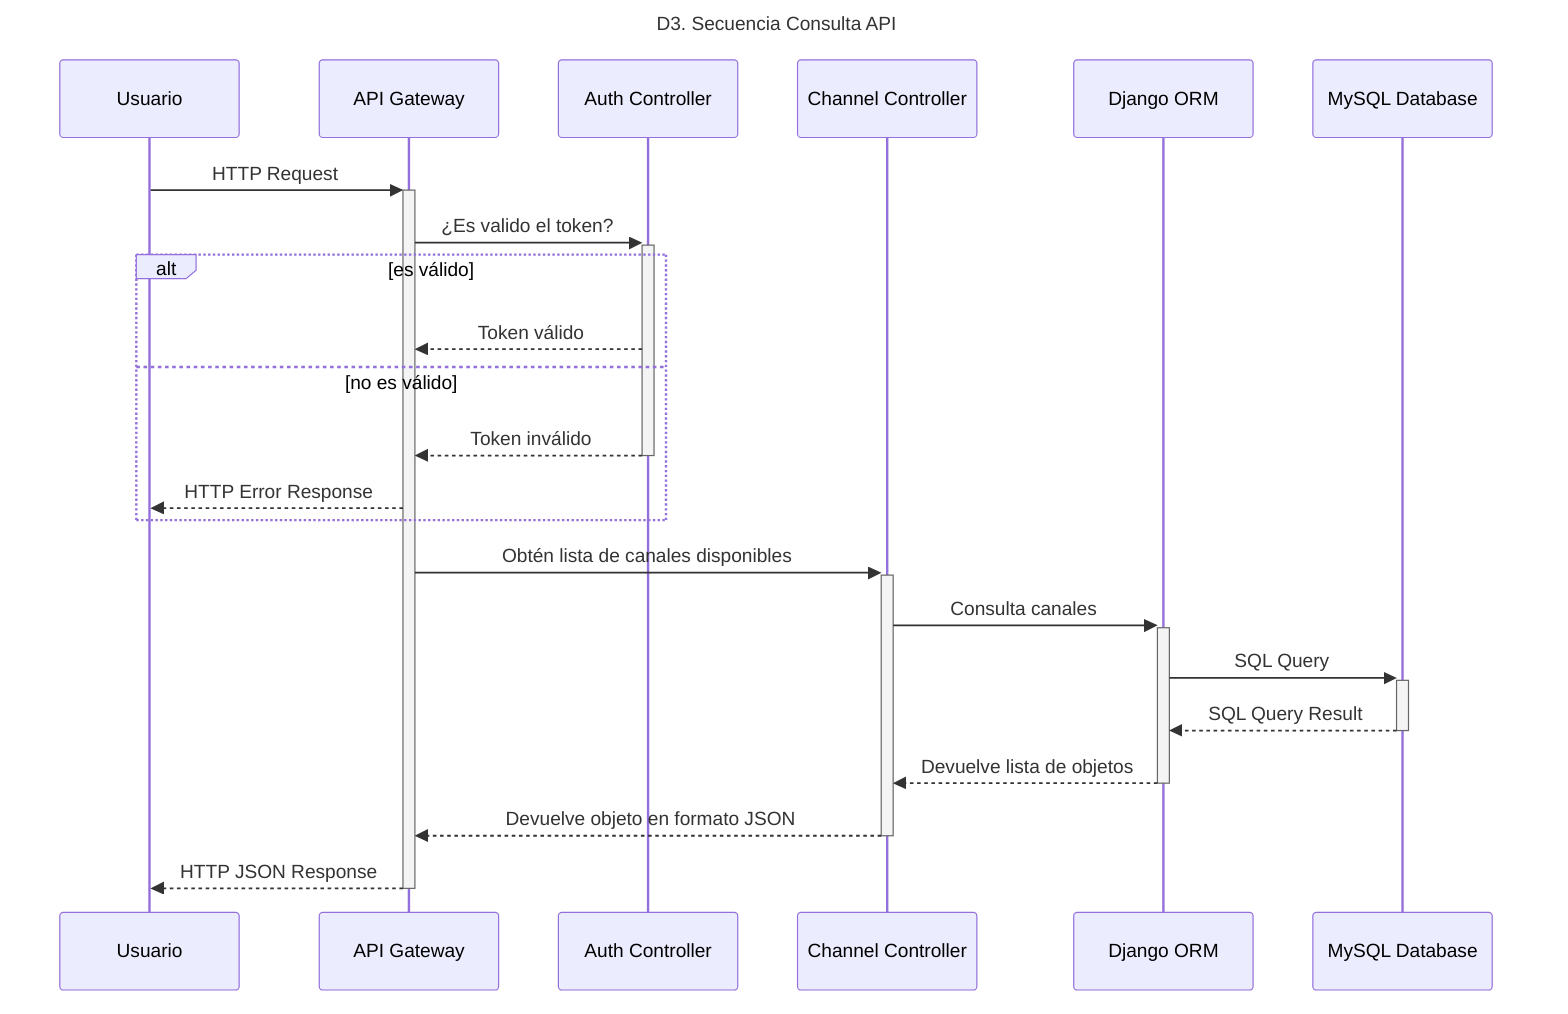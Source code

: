 sequenceDiagram
	Title: D3. Secuencia Consulta API
    participant User as Usuario
    participant API as API Gateway
    participant AuthC as Auth Controller
    participant ChannelC as Channel Controller
    participant DjangoORM as Django ORM
    participant MySQLDB as MySQL Database
    User->>+API: HTTP Request
    API->>+AuthC: ¿Es valido el token?
    alt es válido
        AuthC-->>API: Token válido   
    else no es válido
        AuthC-->>-API: Token inválido
        API-->>User: HTTP Error Response
    end
    API->>+ChannelC: Obtén lista de canales disponibles
    ChannelC->>+DjangoORM: Consulta canales
    DjangoORM->>+MySQLDB: SQL Query
    MySQLDB-->>-DjangoORM: SQL Query Result
    DjangoORM-->>-ChannelC: Devuelve lista de objetos
    ChannelC-->>-API: Devuelve objeto en formato JSON
    API-->>-User: HTTP JSON Response